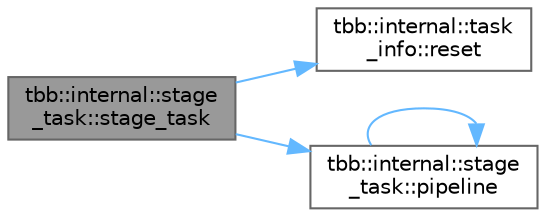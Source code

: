 digraph "tbb::internal::stage_task::stage_task"
{
 // LATEX_PDF_SIZE
  bgcolor="transparent";
  edge [fontname=Helvetica,fontsize=10,labelfontname=Helvetica,labelfontsize=10];
  node [fontname=Helvetica,fontsize=10,shape=box,height=0.2,width=0.4];
  rankdir="LR";
  Node1 [id="Node000001",label="tbb::internal::stage\l_task::stage_task",height=0.2,width=0.4,color="gray40", fillcolor="grey60", style="filled", fontcolor="black",tooltip="Construct stage_task for first stage in a pipeline."];
  Node1 -> Node2 [id="edge1_Node000001_Node000002",color="steelblue1",style="solid",tooltip=" "];
  Node2 [id="Node000002",label="tbb::internal::task\l_info::reset",height=0.2,width=0.4,color="grey40", fillcolor="white", style="filled",URL="$structtbb_1_1internal_1_1task__info.html#ab3f3113f09c5c37a656a3ed027f0f239",tooltip="Set to initial state (no object, no token)"];
  Node1 -> Node3 [id="edge2_Node000001_Node000003",color="steelblue1",style="solid",tooltip=" "];
  Node3 [id="Node000003",label="tbb::internal::stage\l_task::pipeline",height=0.2,width=0.4,color="grey40", fillcolor="white", style="filled",URL="$classtbb_1_1internal_1_1stage__task.html#a3abf675c0784d4132ead79be2356a3de",tooltip=" "];
  Node3 -> Node3 [id="edge3_Node000003_Node000003",color="steelblue1",style="solid",tooltip=" "];
}
